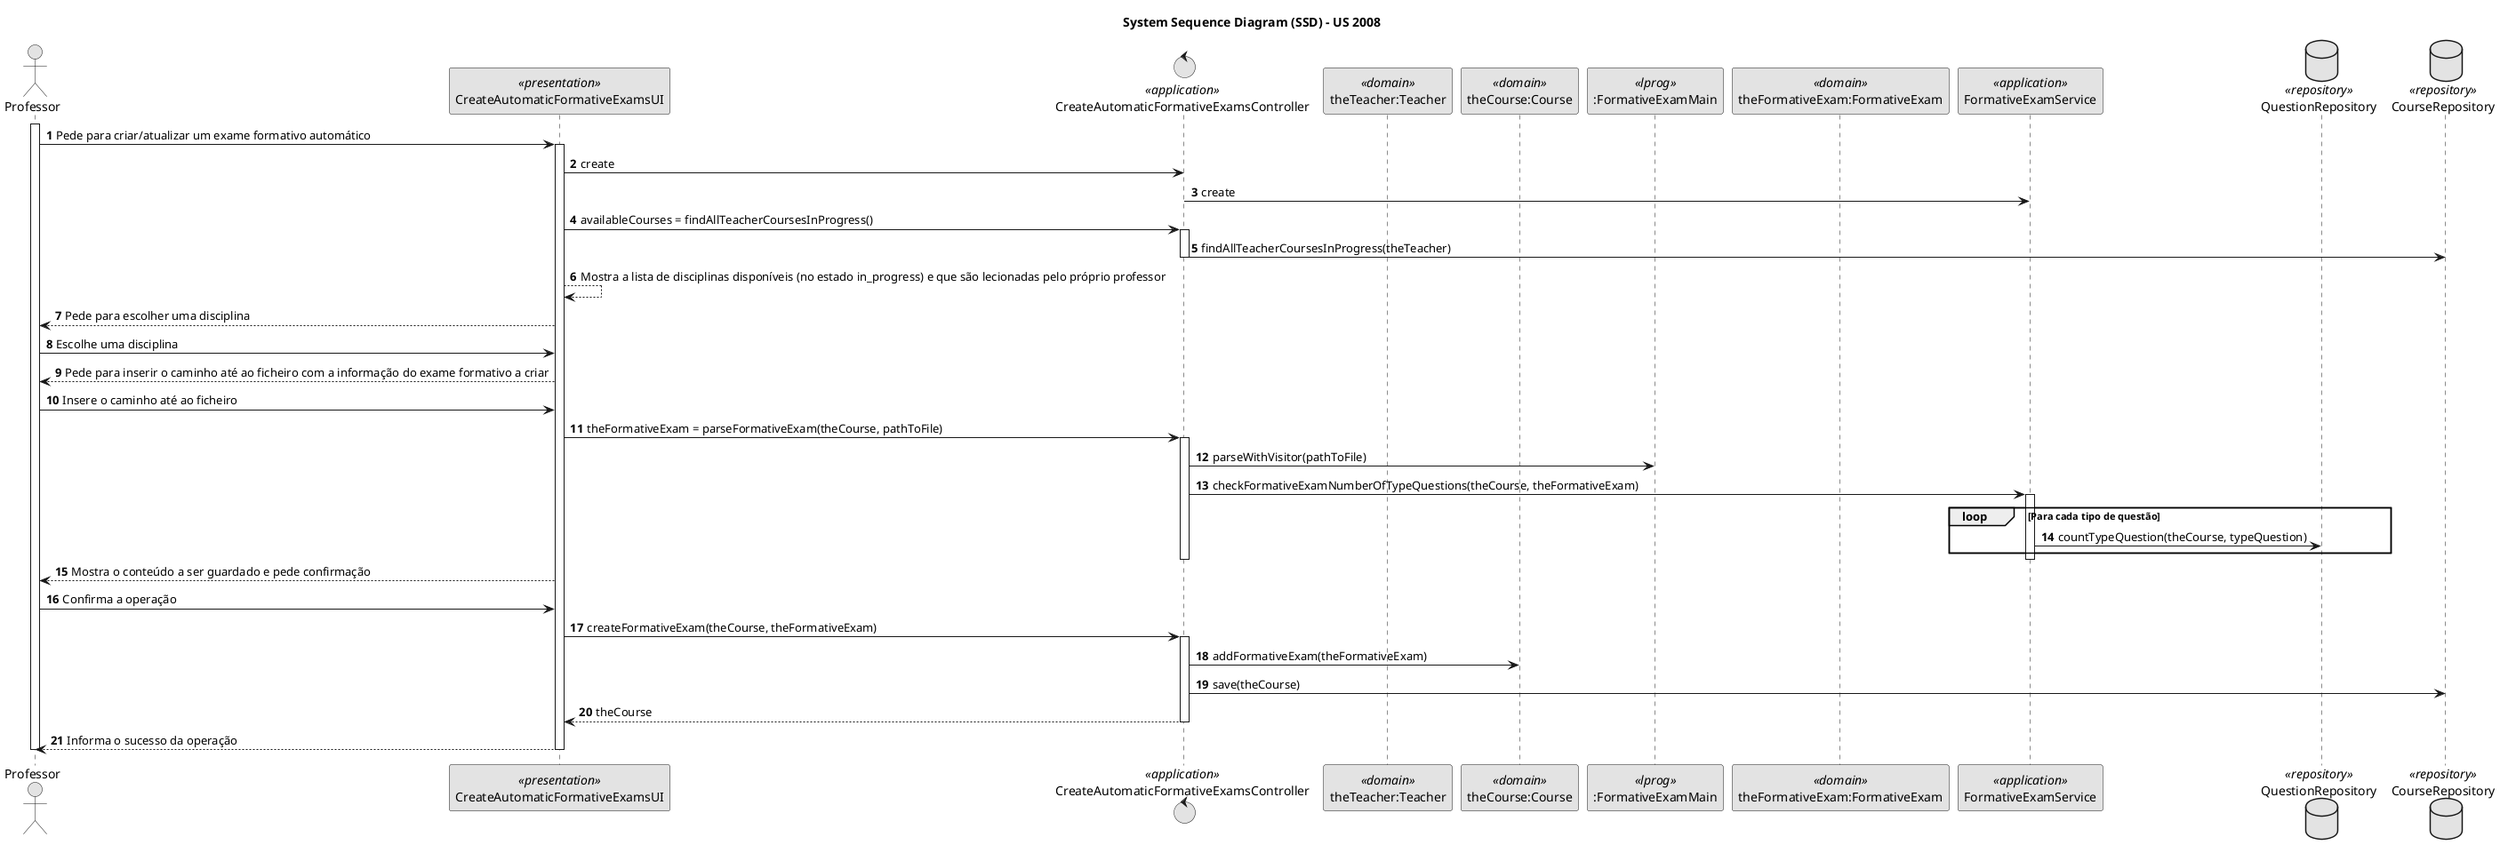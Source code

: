@startuml
skinparam monochrome true
skinparam packageStyle rectangle
skinparam shadowing false

title System Sequence Diagram (SSD) - US 2008
autonumber

actor "Professor" as Teacher
participant CreateAutomaticFormativeExamsUI as ui <<presentation>>
control CreateAutomaticFormativeExamsController as controller <<application>>

participant "theTeacher:Teacher" as theTeacher <<domain>>
participant "theCourse:Course" as theCourse <<domain>>

participant ":FormativeExamMain" as formativeExamMain <<lprog>>
participant "theFormativeExam:FormativeExam" as formativeExam <<domain>>

participant FormativeExamService as formativeExamService <<application>>
database QuestionRepository as questionRepository <<repository>>
database CourseRepository as courseRepository <<repository>>

activate Teacher

    Teacher -> ui : Pede para criar/atualizar um exame formativo automático
    activate ui
        ui -> controller : create
        controller -> formativeExamService : create

        ui -> controller : availableCourses = findAllTeacherCoursesInProgress()
        activate controller
            controller -> courseRepository : findAllTeacherCoursesInProgress(theTeacher)
        deactivate controller

        ui --> ui : Mostra a lista de disciplinas disponíveis (no estado in_progress) e que são lecionadas pelo próprio professor

        ui --> Teacher : Pede para escolher uma disciplina

        Teacher -> ui : Escolhe uma disciplina
        ui --> Teacher : Pede para inserir o caminho até ao ficheiro com a informação do exame formativo a criar

        Teacher -> ui : Insere o caminho até ao ficheiro

        ui -> controller : theFormativeExam = parseFormativeExam(theCourse, pathToFile)
        activate controller
            controller -> formativeExamMain : parseWithVisitor(pathToFile)
            controller -> formativeExamService : checkFormativeExamNumberOfTypeQuestions(theCourse, theFormativeExam)
            activate formativeExamService
                loop Para cada tipo de questão
                    formativeExamService -> questionRepository : countTypeQuestion(theCourse, typeQuestion)
                end loop
            deactivate formativeExamService
        deactivate controller

        ui --> Teacher : Mostra o conteúdo a ser guardado e pede confirmação

        Teacher -> ui : Confirma a operação

        ui -> controller : createFormativeExam(theCourse, theFormativeExam)
        activate controller
            controller -> theCourse : addFormativeExam(theFormativeExam)
            controller -> courseRepository : save(theCourse)
            controller --> ui : theCourse
        deactivate controller

        ui --> Teacher : Informa o sucesso da operação
    deactivate ui

deactivate Teacher

@enduml